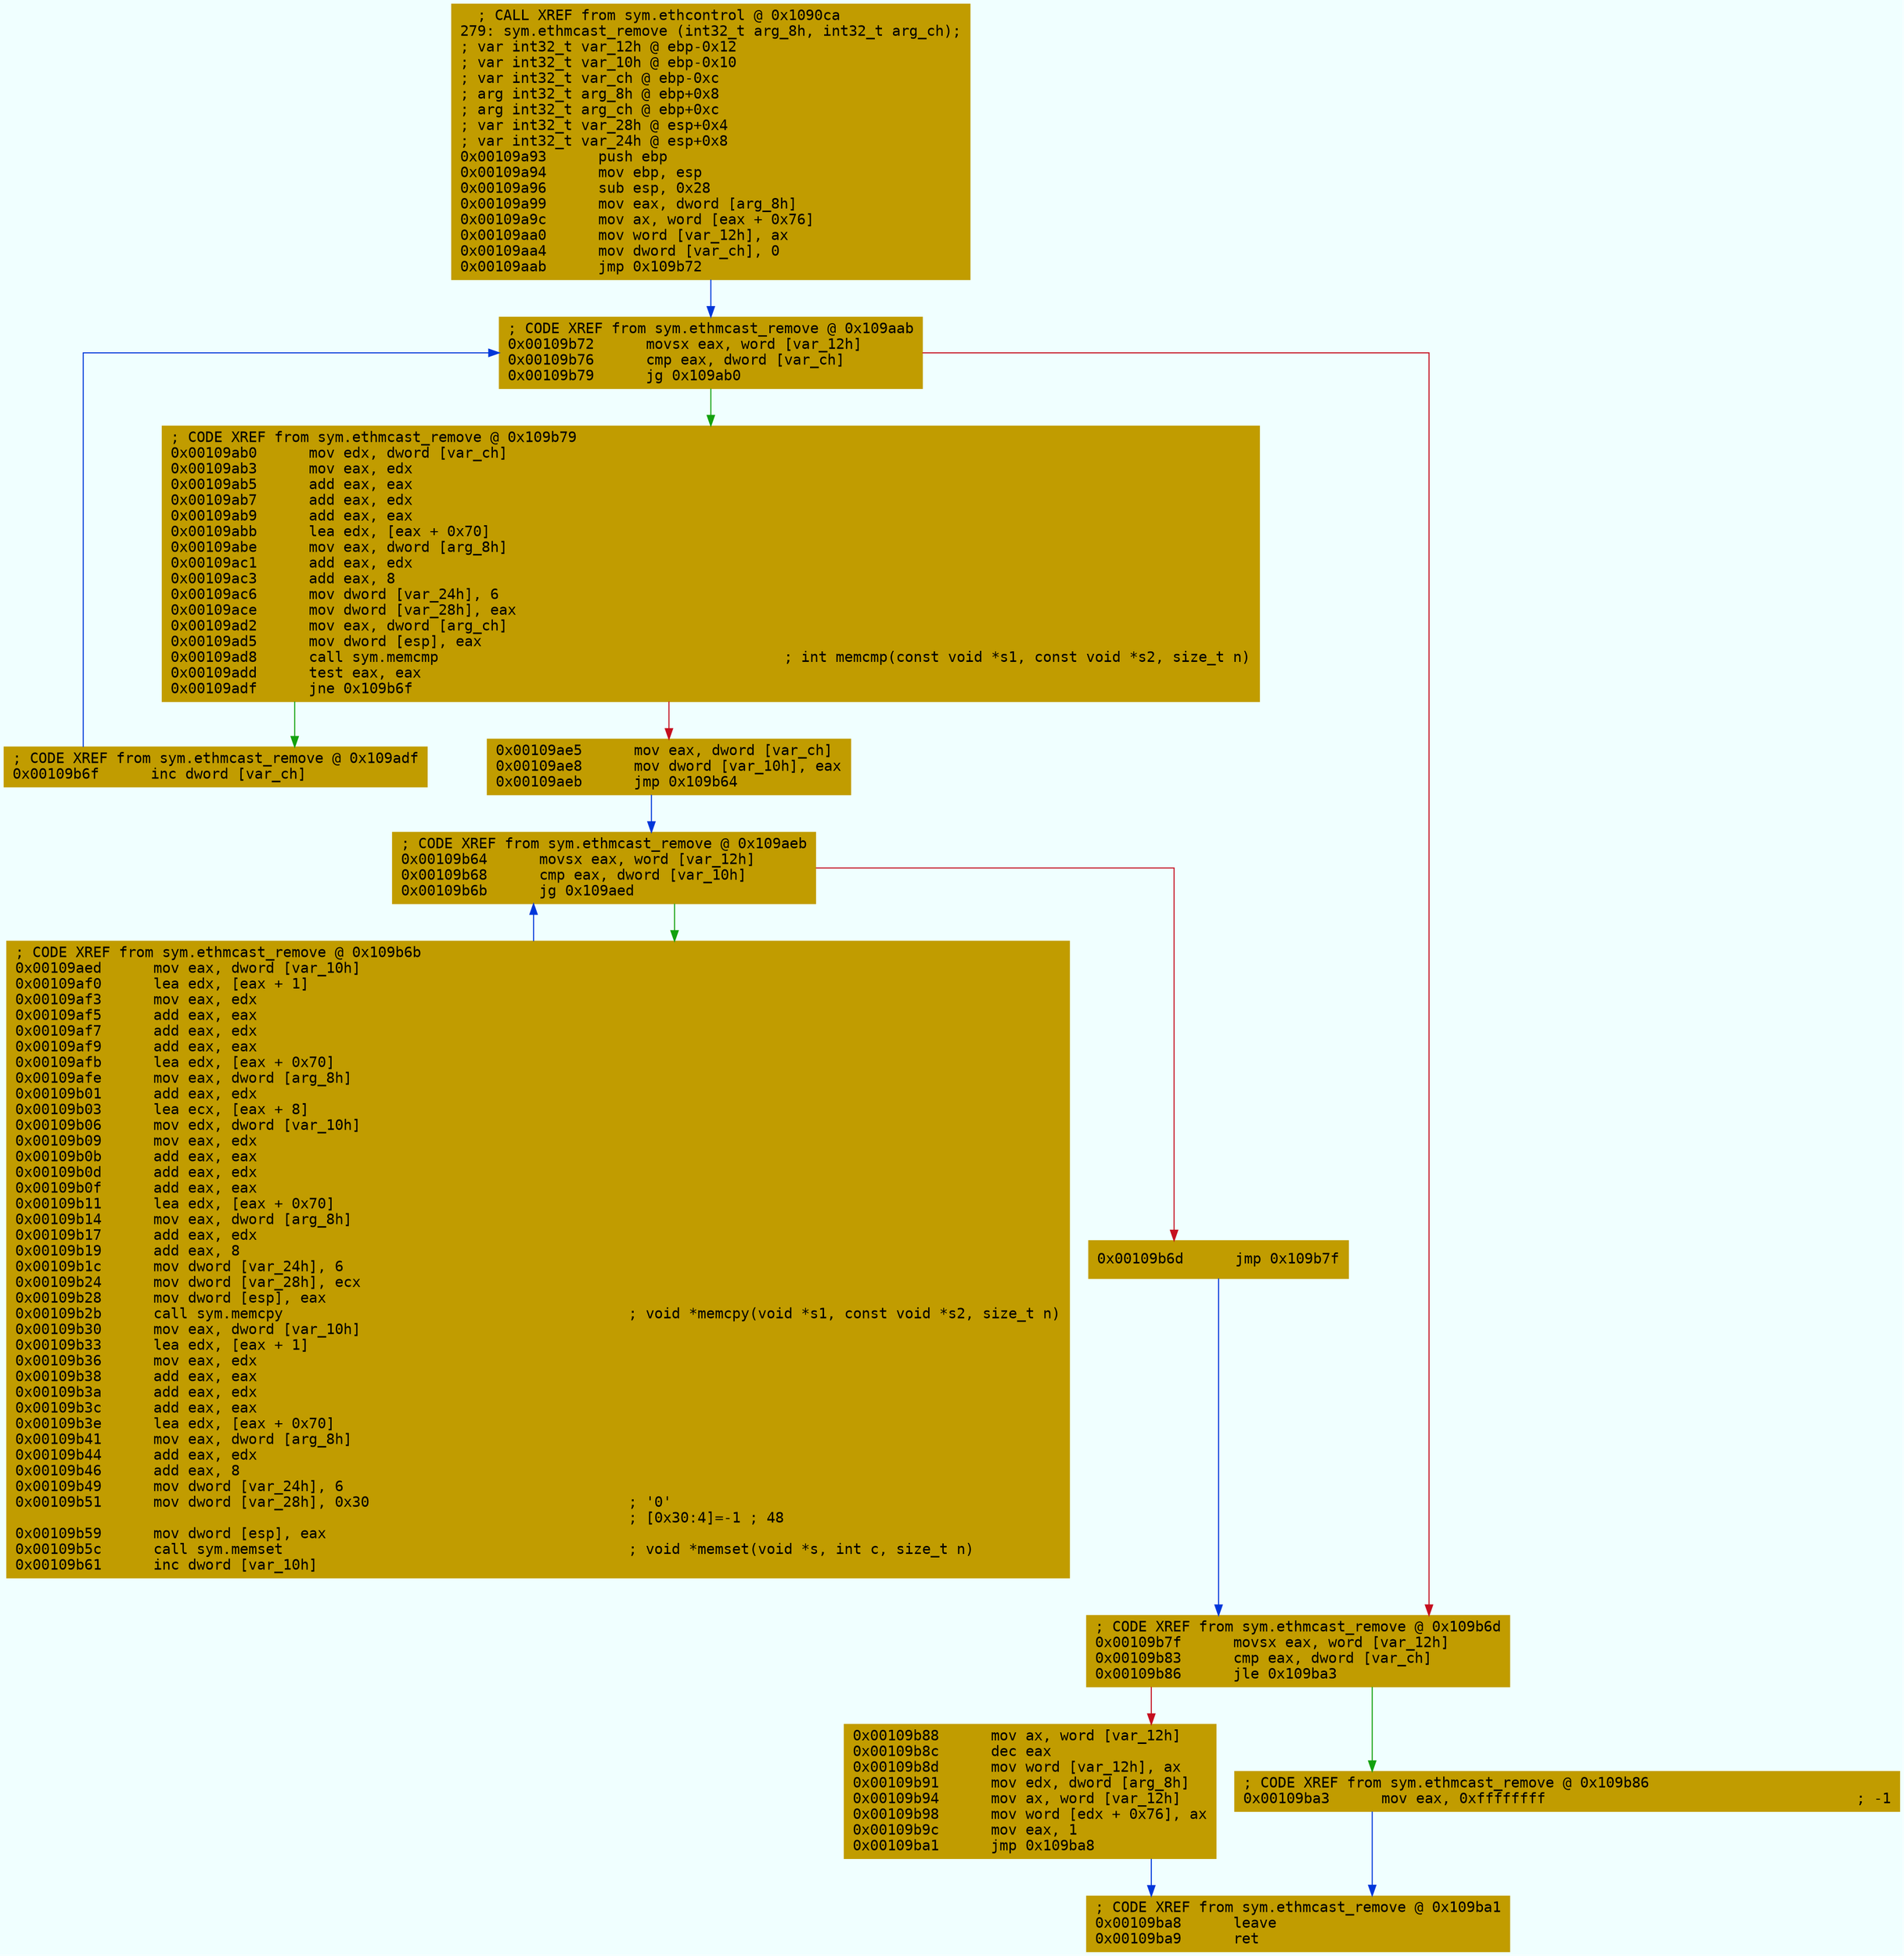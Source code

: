 digraph code {
	graph [bgcolor=azure fontsize=8 fontname="Courier" splines="ortho"];
	node [fillcolor=gray style=filled shape=box];
	edge [arrowhead="normal"];
	"0x00109a93" [URL="sym.ethmcast_remove/0x00109a93", fillcolor="#c19c00",color="#c19c00", fontname="Courier",label="  ; CALL XREF from sym.ethcontrol @ 0x1090ca\l279: sym.ethmcast_remove (int32_t arg_8h, int32_t arg_ch);\l; var int32_t var_12h @ ebp-0x12\l; var int32_t var_10h @ ebp-0x10\l; var int32_t var_ch @ ebp-0xc\l; arg int32_t arg_8h @ ebp+0x8\l; arg int32_t arg_ch @ ebp+0xc\l; var int32_t var_28h @ esp+0x4\l; var int32_t var_24h @ esp+0x8\l0x00109a93      push ebp\l0x00109a94      mov ebp, esp\l0x00109a96      sub esp, 0x28\l0x00109a99      mov eax, dword [arg_8h]\l0x00109a9c      mov ax, word [eax + 0x76]\l0x00109aa0      mov word [var_12h], ax\l0x00109aa4      mov dword [var_ch], 0\l0x00109aab      jmp 0x109b72\l"]
	"0x00109ab0" [URL="sym.ethmcast_remove/0x00109ab0", fillcolor="#c19c00",color="#c19c00", fontname="Courier",label="; CODE XREF from sym.ethmcast_remove @ 0x109b79\l0x00109ab0      mov edx, dword [var_ch]\l0x00109ab3      mov eax, edx\l0x00109ab5      add eax, eax\l0x00109ab7      add eax, edx\l0x00109ab9      add eax, eax\l0x00109abb      lea edx, [eax + 0x70]\l0x00109abe      mov eax, dword [arg_8h]\l0x00109ac1      add eax, edx\l0x00109ac3      add eax, 8\l0x00109ac6      mov dword [var_24h], 6\l0x00109ace      mov dword [var_28h], eax\l0x00109ad2      mov eax, dword [arg_ch]\l0x00109ad5      mov dword [esp], eax\l0x00109ad8      call sym.memcmp                                        ; int memcmp(const void *s1, const void *s2, size_t n)\l0x00109add      test eax, eax\l0x00109adf      jne 0x109b6f\l"]
	"0x00109ae5" [URL="sym.ethmcast_remove/0x00109ae5", fillcolor="#c19c00",color="#c19c00", fontname="Courier",label="0x00109ae5      mov eax, dword [var_ch]\l0x00109ae8      mov dword [var_10h], eax\l0x00109aeb      jmp 0x109b64\l"]
	"0x00109aed" [URL="sym.ethmcast_remove/0x00109aed", fillcolor="#c19c00",color="#c19c00", fontname="Courier",label="; CODE XREF from sym.ethmcast_remove @ 0x109b6b\l0x00109aed      mov eax, dword [var_10h]\l0x00109af0      lea edx, [eax + 1]\l0x00109af3      mov eax, edx\l0x00109af5      add eax, eax\l0x00109af7      add eax, edx\l0x00109af9      add eax, eax\l0x00109afb      lea edx, [eax + 0x70]\l0x00109afe      mov eax, dword [arg_8h]\l0x00109b01      add eax, edx\l0x00109b03      lea ecx, [eax + 8]\l0x00109b06      mov edx, dword [var_10h]\l0x00109b09      mov eax, edx\l0x00109b0b      add eax, eax\l0x00109b0d      add eax, edx\l0x00109b0f      add eax, eax\l0x00109b11      lea edx, [eax + 0x70]\l0x00109b14      mov eax, dword [arg_8h]\l0x00109b17      add eax, edx\l0x00109b19      add eax, 8\l0x00109b1c      mov dword [var_24h], 6\l0x00109b24      mov dword [var_28h], ecx\l0x00109b28      mov dword [esp], eax\l0x00109b2b      call sym.memcpy                                        ; void *memcpy(void *s1, const void *s2, size_t n)\l0x00109b30      mov eax, dword [var_10h]\l0x00109b33      lea edx, [eax + 1]\l0x00109b36      mov eax, edx\l0x00109b38      add eax, eax\l0x00109b3a      add eax, edx\l0x00109b3c      add eax, eax\l0x00109b3e      lea edx, [eax + 0x70]\l0x00109b41      mov eax, dword [arg_8h]\l0x00109b44      add eax, edx\l0x00109b46      add eax, 8\l0x00109b49      mov dword [var_24h], 6\l0x00109b51      mov dword [var_28h], 0x30                              ; '0'\l                                                                       ; [0x30:4]=-1 ; 48\l0x00109b59      mov dword [esp], eax\l0x00109b5c      call sym.memset                                        ; void *memset(void *s, int c, size_t n)\l0x00109b61      inc dword [var_10h]\l"]
	"0x00109b64" [URL="sym.ethmcast_remove/0x00109b64", fillcolor="#c19c00",color="#c19c00", fontname="Courier",label="; CODE XREF from sym.ethmcast_remove @ 0x109aeb\l0x00109b64      movsx eax, word [var_12h]\l0x00109b68      cmp eax, dword [var_10h]\l0x00109b6b      jg 0x109aed\l"]
	"0x00109b6d" [URL="sym.ethmcast_remove/0x00109b6d", fillcolor="#c19c00",color="#c19c00", fontname="Courier",label="0x00109b6d      jmp 0x109b7f\l"]
	"0x00109b6f" [URL="sym.ethmcast_remove/0x00109b6f", fillcolor="#c19c00",color="#c19c00", fontname="Courier",label="; CODE XREF from sym.ethmcast_remove @ 0x109adf\l0x00109b6f      inc dword [var_ch]\l"]
	"0x00109b72" [URL="sym.ethmcast_remove/0x00109b72", fillcolor="#c19c00",color="#c19c00", fontname="Courier",label="; CODE XREF from sym.ethmcast_remove @ 0x109aab\l0x00109b72      movsx eax, word [var_12h]\l0x00109b76      cmp eax, dword [var_ch]\l0x00109b79      jg 0x109ab0\l"]
	"0x00109b7f" [URL="sym.ethmcast_remove/0x00109b7f", fillcolor="#c19c00",color="#c19c00", fontname="Courier",label="; CODE XREF from sym.ethmcast_remove @ 0x109b6d\l0x00109b7f      movsx eax, word [var_12h]\l0x00109b83      cmp eax, dword [var_ch]\l0x00109b86      jle 0x109ba3\l"]
	"0x00109b88" [URL="sym.ethmcast_remove/0x00109b88", fillcolor="#c19c00",color="#c19c00", fontname="Courier",label="0x00109b88      mov ax, word [var_12h]\l0x00109b8c      dec eax\l0x00109b8d      mov word [var_12h], ax\l0x00109b91      mov edx, dword [arg_8h]\l0x00109b94      mov ax, word [var_12h]\l0x00109b98      mov word [edx + 0x76], ax\l0x00109b9c      mov eax, 1\l0x00109ba1      jmp 0x109ba8\l"]
	"0x00109ba3" [URL="sym.ethmcast_remove/0x00109ba3", fillcolor="#c19c00",color="#c19c00", fontname="Courier",label="; CODE XREF from sym.ethmcast_remove @ 0x109b86\l0x00109ba3      mov eax, 0xffffffff                                    ; -1\l"]
	"0x00109ba8" [URL="sym.ethmcast_remove/0x00109ba8", fillcolor="#c19c00",color="#c19c00", fontname="Courier",label="; CODE XREF from sym.ethmcast_remove @ 0x109ba1\l0x00109ba8      leave\l0x00109ba9      ret\l"]
        "0x00109a93" -> "0x00109b72" [color="#0037da"];
        "0x00109ab0" -> "0x00109b6f" [color="#13a10e"];
        "0x00109ab0" -> "0x00109ae5" [color="#c50f1f"];
        "0x00109ae5" -> "0x00109b64" [color="#0037da"];
        "0x00109aed" -> "0x00109b64" [color="#0037da"];
        "0x00109b64" -> "0x00109aed" [color="#13a10e"];
        "0x00109b64" -> "0x00109b6d" [color="#c50f1f"];
        "0x00109b6d" -> "0x00109b7f" [color="#0037da"];
        "0x00109b6f" -> "0x00109b72" [color="#0037da"];
        "0x00109b72" -> "0x00109ab0" [color="#13a10e"];
        "0x00109b72" -> "0x00109b7f" [color="#c50f1f"];
        "0x00109b7f" -> "0x00109ba3" [color="#13a10e"];
        "0x00109b7f" -> "0x00109b88" [color="#c50f1f"];
        "0x00109b88" -> "0x00109ba8" [color="#0037da"];
        "0x00109ba3" -> "0x00109ba8" [color="#0037da"];
}
